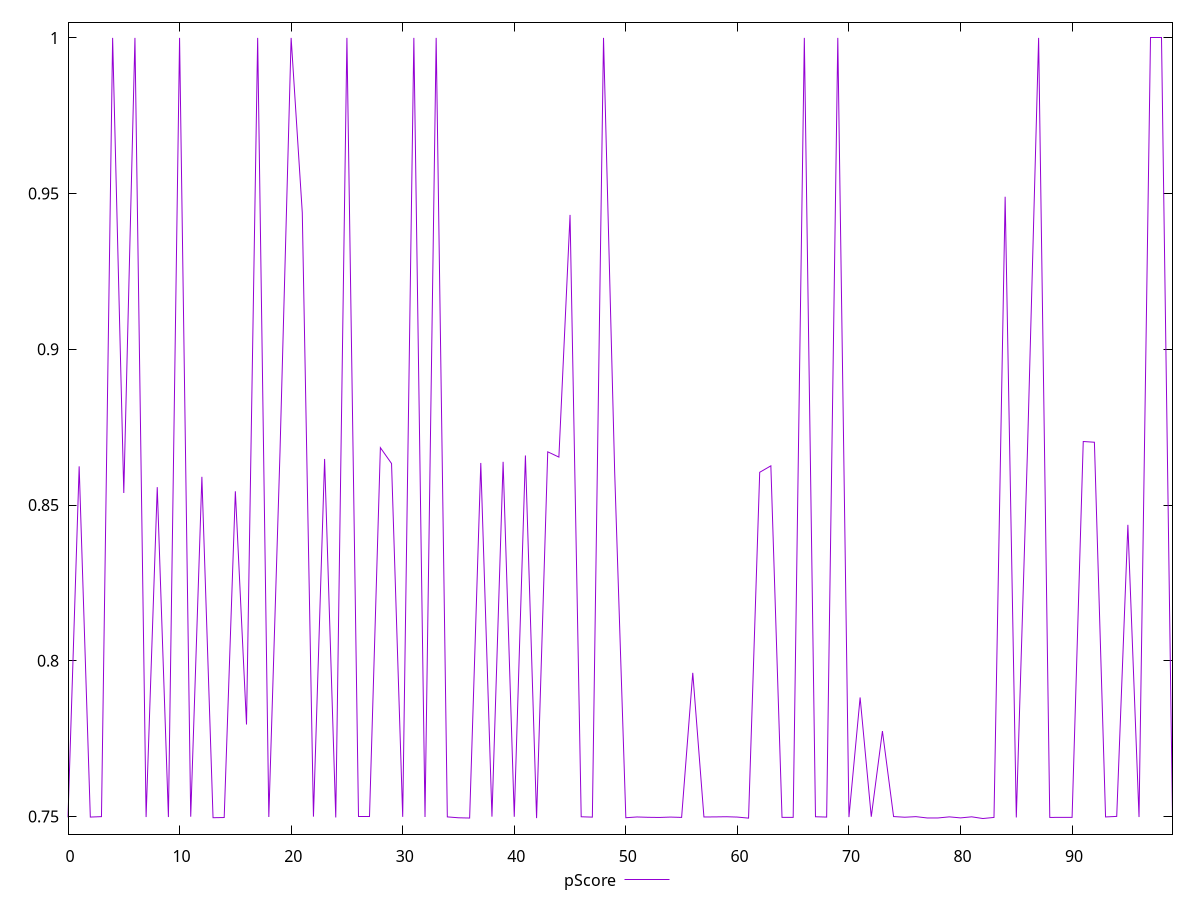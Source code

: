 reset

$pScore <<EOF
0 0.7496966666666667
1 0.8624249990781148
2 0.7497877777777777
3 0.7499277777777777
4 1
5 0.8538666669527689
6 1
7 0.74979
8 0.855741666952769
9 0.74979
10 1
11 0.7498955555555555
12 0.85905500014623
13 0.74958
14 0.7496411111111111
15 0.8544108335177103
16 0.7795066666603088
17 1
18 0.7498055555555555
19 0.8667991662025452
20 1
21 0.9438499999046326
22 0.7499266666666666
23 0.8647916666666666
24 0.7496533333333333
25 1
26 0.75
27 0.75
28 0.8684133330980937
29 0.8633191665013631
30 0.7498511111111111
31 1
32 0.7498
33 1
34 0.7498433333333333
35 0.74956
36 0.7494744444444444
37 0.863496667544047
38 0.7499133333333333
39 0.8638633338610331
40 0.7498688888888889
41 0.8659100000063578
42 0.7494533333333333
43 0.867072499593099
44 0.865389165878296
45 0.9431583333015442
46 0.74988
47 0.7497677777777778
48 1
49 0.8606233334541321
50 0.7495777777777778
51 0.7498188888888889
52 0.74971
53 0.7496622222222222
54 0.7497822222222222
55 0.7496766666666667
56 0.7961033328374227
57 0.7498133333333333
58 0.7498388888888888
59 0.7498955555555555
60 0.7497822222222222
61 0.7494477777777777
62 0.8605075001716613
63 0.8625808326403299
64 0.7496855555555556
65 0.7496922222222222
66 1
67 0.7498911111111111
68 0.7497822222222222
69 1
70 0.74978
71 0.7882008337974549
72 0.7498955555555555
73 0.777402499516805
74 0.74995
75 0.7497355555555556
76 0.7499211111111111
77 0.7495044444444444
78 0.7495077777777778
79 0.7498522222222223
80 0.7495211111111111
81 0.7498655555555556
82 0.7493211111111111
83 0.7496722222222222
84 0.9489883327484131
85 0.7496711111111111
86 0.8674249998728434
87 1
88 0.7496711111111111
89 0.7496944444444444
90 0.7496922222222222
91 0.8703916668891907
92 0.870157500108083
93 0.7498266666666666
94 0.75
95 0.8436341659228007
96 0.7497844444444445
97 1
98 1
99 0.7497933333333333
EOF

set key outside below
set xrange [0:99]
set yrange [0.7443075333333333:1.0050135777777778]
set trange [0.7443075333333333:1.0050135777777778]
set terminal svg size 640, 500 enhanced background rgb 'white'
set output "reports/report_00033_2021-03-01T14-23-16.841Z/uses-rel-preconnect/samples/astro-cached/pScore/values.svg"

plot $pScore title "pScore" with line

reset
